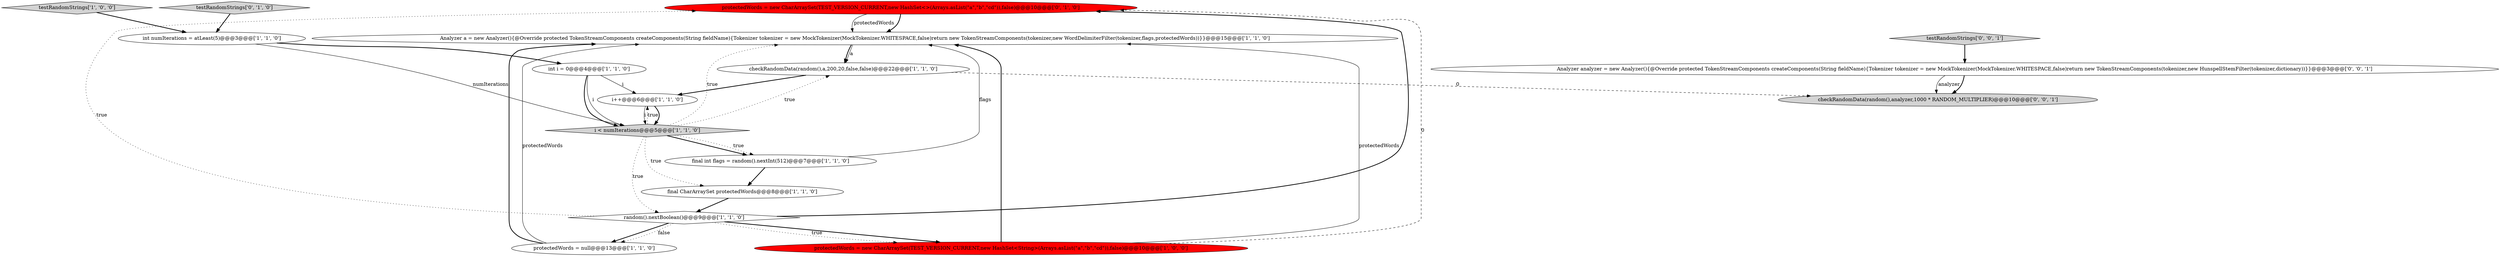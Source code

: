 digraph {
12 [style = filled, label = "protectedWords = new CharArraySet(TEST_VERSION_CURRENT,new HashSet<>(Arrays.asList(\"a\",\"b\",\"cd\")),false)@@@10@@@['0', '1', '0']", fillcolor = red, shape = ellipse image = "AAA1AAABBB2BBB"];
1 [style = filled, label = "testRandomStrings['1', '0', '0']", fillcolor = lightgray, shape = diamond image = "AAA0AAABBB1BBB"];
2 [style = filled, label = "Analyzer a = new Analyzer(){@Override protected TokenStreamComponents createComponents(String fieldName){Tokenizer tokenizer = new MockTokenizer(MockTokenizer.WHITESPACE,false)return new TokenStreamComponents(tokenizer,new WordDelimiterFilter(tokenizer,flags,protectedWords))}}@@@15@@@['1', '1', '0']", fillcolor = white, shape = ellipse image = "AAA0AAABBB1BBB"];
6 [style = filled, label = "int i = 0@@@4@@@['1', '1', '0']", fillcolor = white, shape = ellipse image = "AAA0AAABBB1BBB"];
10 [style = filled, label = "protectedWords = new CharArraySet(TEST_VERSION_CURRENT,new HashSet<String>(Arrays.asList(\"a\",\"b\",\"cd\")),false)@@@10@@@['1', '0', '0']", fillcolor = red, shape = ellipse image = "AAA1AAABBB1BBB"];
8 [style = filled, label = "final int flags = random().nextInt(512)@@@7@@@['1', '1', '0']", fillcolor = white, shape = ellipse image = "AAA0AAABBB1BBB"];
9 [style = filled, label = "random().nextBoolean()@@@9@@@['1', '1', '0']", fillcolor = white, shape = diamond image = "AAA0AAABBB1BBB"];
14 [style = filled, label = "Analyzer analyzer = new Analyzer(){@Override protected TokenStreamComponents createComponents(String fieldName){Tokenizer tokenizer = new MockTokenizer(MockTokenizer.WHITESPACE,false)return new TokenStreamComponents(tokenizer,new HunspellStemFilter(tokenizer,dictionary))}}@@@3@@@['0', '0', '1']", fillcolor = white, shape = ellipse image = "AAA0AAABBB3BBB"];
11 [style = filled, label = "i < numIterations@@@5@@@['1', '1', '0']", fillcolor = lightgray, shape = diamond image = "AAA0AAABBB1BBB"];
0 [style = filled, label = "protectedWords = null@@@13@@@['1', '1', '0']", fillcolor = white, shape = ellipse image = "AAA0AAABBB1BBB"];
13 [style = filled, label = "testRandomStrings['0', '1', '0']", fillcolor = lightgray, shape = diamond image = "AAA0AAABBB2BBB"];
5 [style = filled, label = "i++@@@6@@@['1', '1', '0']", fillcolor = white, shape = ellipse image = "AAA0AAABBB1BBB"];
7 [style = filled, label = "checkRandomData(random(),a,200,20,false,false)@@@22@@@['1', '1', '0']", fillcolor = white, shape = ellipse image = "AAA0AAABBB1BBB"];
4 [style = filled, label = "int numIterations = atLeast(5)@@@3@@@['1', '1', '0']", fillcolor = white, shape = ellipse image = "AAA0AAABBB1BBB"];
16 [style = filled, label = "testRandomStrings['0', '0', '1']", fillcolor = lightgray, shape = diamond image = "AAA0AAABBB3BBB"];
15 [style = filled, label = "checkRandomData(random(),analyzer,1000 * RANDOM_MULTIPLIER)@@@10@@@['0', '0', '1']", fillcolor = lightgray, shape = ellipse image = "AAA0AAABBB3BBB"];
3 [style = filled, label = "final CharArraySet protectedWords@@@8@@@['1', '1', '0']", fillcolor = white, shape = ellipse image = "AAA0AAABBB1BBB"];
11->7 [style = dotted, label="true"];
1->4 [style = bold, label=""];
9->12 [style = dotted, label="true"];
2->7 [style = solid, label="a"];
9->0 [style = bold, label=""];
4->6 [style = bold, label=""];
6->5 [style = solid, label="i"];
0->2 [style = bold, label=""];
8->3 [style = bold, label=""];
10->12 [style = dashed, label="0"];
9->0 [style = dotted, label="false"];
11->9 [style = dotted, label="true"];
11->5 [style = dotted, label="true"];
5->11 [style = solid, label="i"];
9->10 [style = bold, label=""];
14->15 [style = solid, label="analyzer"];
3->9 [style = bold, label=""];
8->2 [style = solid, label="flags"];
12->2 [style = bold, label=""];
7->5 [style = bold, label=""];
10->2 [style = solid, label="protectedWords"];
11->2 [style = dotted, label="true"];
6->11 [style = solid, label="i"];
12->2 [style = solid, label="protectedWords"];
6->11 [style = bold, label=""];
4->11 [style = solid, label="numIterations"];
7->15 [style = dashed, label="0"];
11->8 [style = bold, label=""];
16->14 [style = bold, label=""];
11->8 [style = dotted, label="true"];
10->2 [style = bold, label=""];
5->11 [style = bold, label=""];
14->15 [style = bold, label=""];
9->12 [style = bold, label=""];
2->7 [style = bold, label=""];
11->3 [style = dotted, label="true"];
9->10 [style = dotted, label="true"];
13->4 [style = bold, label=""];
0->2 [style = solid, label="protectedWords"];
}
